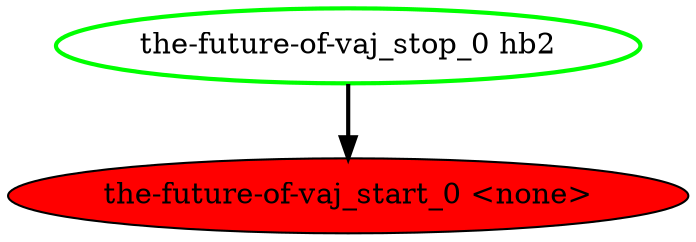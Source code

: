  digraph "g" {
"the-future-of-vaj_start_0 <none>" [ style=filled color="black" fontcolor="black"  fillcolor=red]
"the-future-of-vaj_stop_0 hb2" -> "the-future-of-vaj_start_0 <none>" [ style = bold]
"the-future-of-vaj_stop_0 hb2" [ style=bold color="green" fontcolor="black"  ]
}
